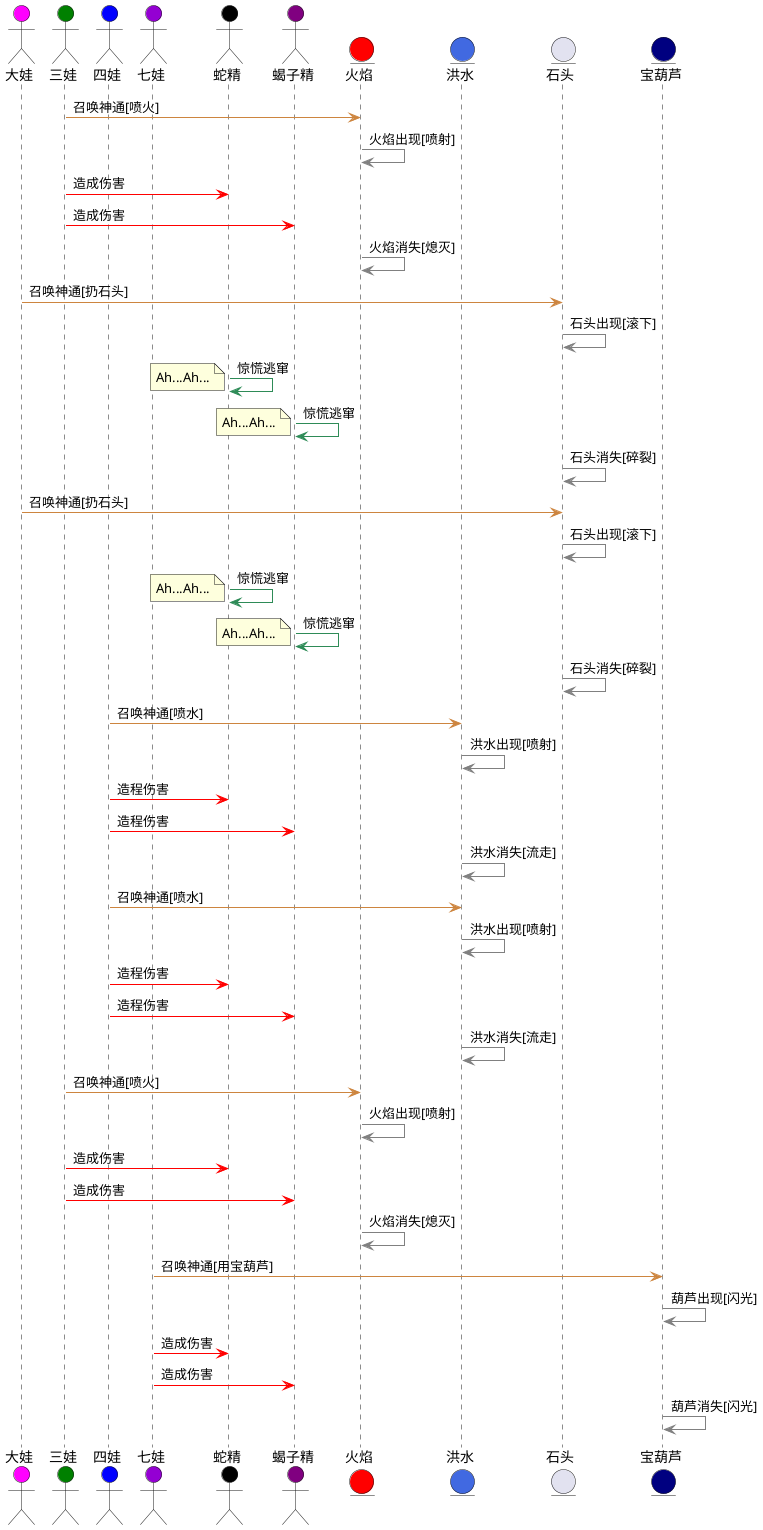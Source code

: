 ' https://www.bilibili.com/video/BV16G411H79u/?spm_id_from=pageDriver&vd_source=003fe85f23eb2d5f21b26fc35bab7029
' 6:54 ~ 7:54
' 6:54 三娃喷火
' snake，scorpin受到伤害
' 大娃扔石头
' snake，scorpin跑
' 大娃扔石头
' snake，scorpin跑
' 水娃吐水
' snake，scorpin受到伤害
' 水娃吐水
' snake，scorpin受到伤害
' 火娃喷火
' snake，scorpin受到伤害
' 七娃收服
' snake，scorpin受到伤害（dead）
' 7：54

@startuml
actor       大娃      as dawa     #Fuchsia
actor       三娃      as sanwa    #Green
actor       四娃      as siwa     #Blue
actor       七娃      as qiwa     #DarkViolet
actor       蛇精      as snake    #Black
actor       蝎子精     as scorpion   #Purple
entity      火焰      as fire     #Red
entity      洪水      as water    #RoyalBlue
entity      石头      as rock
entity      宝葫芦     as calabash #Navy
' 三娃喷火，snake，scorpin受到伤害
sanwa -[#Peru]>fire : 召唤神通[喷火]
fire -[#Gray]>fire : 火焰出现[喷射]
sanwa -[#Red]>snake : 造成伤害
sanwa -[#Red]>scorpion : 造成伤害
fire -[#Gray]>fire : 火焰消失[熄灭]
' 大娃扔石头，snake，scorpion跑
dawa -[#Peru]>rock : 召唤神通[扔石头]
rock -[#Gray]>rock : 石头出现[滚下]
snake -[#SeaGreen]>snake : 惊慌逃窜
note left : Ah...Ah...
scorpion -[#SeaGreen]>scorpion : 惊慌逃窜
note left : Ah...Ah...
rock -[#Gray]>rock : 石头消失[碎裂]
' 大娃扔石头，snake，scorpion跑
dawa -[#Peru]>rock : 召唤神通[扔石头]
rock -[#Gray]>rock : 石头出现[滚下]
snake -[#SeaGreen]>snake : 惊慌逃窜
note left : Ah...Ah...
scorpion -[#SeaGreen]>scorpion : 惊慌逃窜
note left : Ah...Ah...
rock -[#Gray]>rock : 石头消失[碎裂]
' 水娃吐水,snake，scorpion受到伤害
siwa -[#Peru]>water : 召唤神通[喷水]
water -[#Gray]>water : 洪水出现[喷射]
siwa -[#Red]>snake : 造程伤害
siwa -[#Red]>scorpion : 造程伤害
water -[#Gray]>water : 洪水消失[流走]
' 水娃吐水,snake，scorpion受到伤害
siwa -[#Peru]>water : 召唤神通[喷水]
water -[#Gray]>water : 洪水出现[喷射]
siwa -[#Red]>snake : 造程伤害
siwa -[#Red]>scorpion : 造程伤害
water -[#Gray]>water : 洪水消失[流走]
' 三娃喷火，snake，scorpin受到伤害
sanwa -[#Peru]>fire : 召唤神通[喷火]
fire -[#Gray]>fire : 火焰出现[喷射]
sanwa -[#Red]>snake : 造成伤害
sanwa -[#Red]>scorpion : 造成伤害
fire -[#Gray]>fire : 火焰消失[熄灭]
' 七娃收服,snake，scorpion受到伤害（dead）
qiwa -[#Peru]>calabash : 召唤神通[用宝葫芦]
calabash -[#Gray]>calabash : 葫芦出现[闪光]
qiwa -[#Red]>snake : 造成伤害
qiwa -[#Red]>scorpion : 造成伤害
calabash -[#Gray]>calabash : 葫芦消失[闪光]

@enduml
